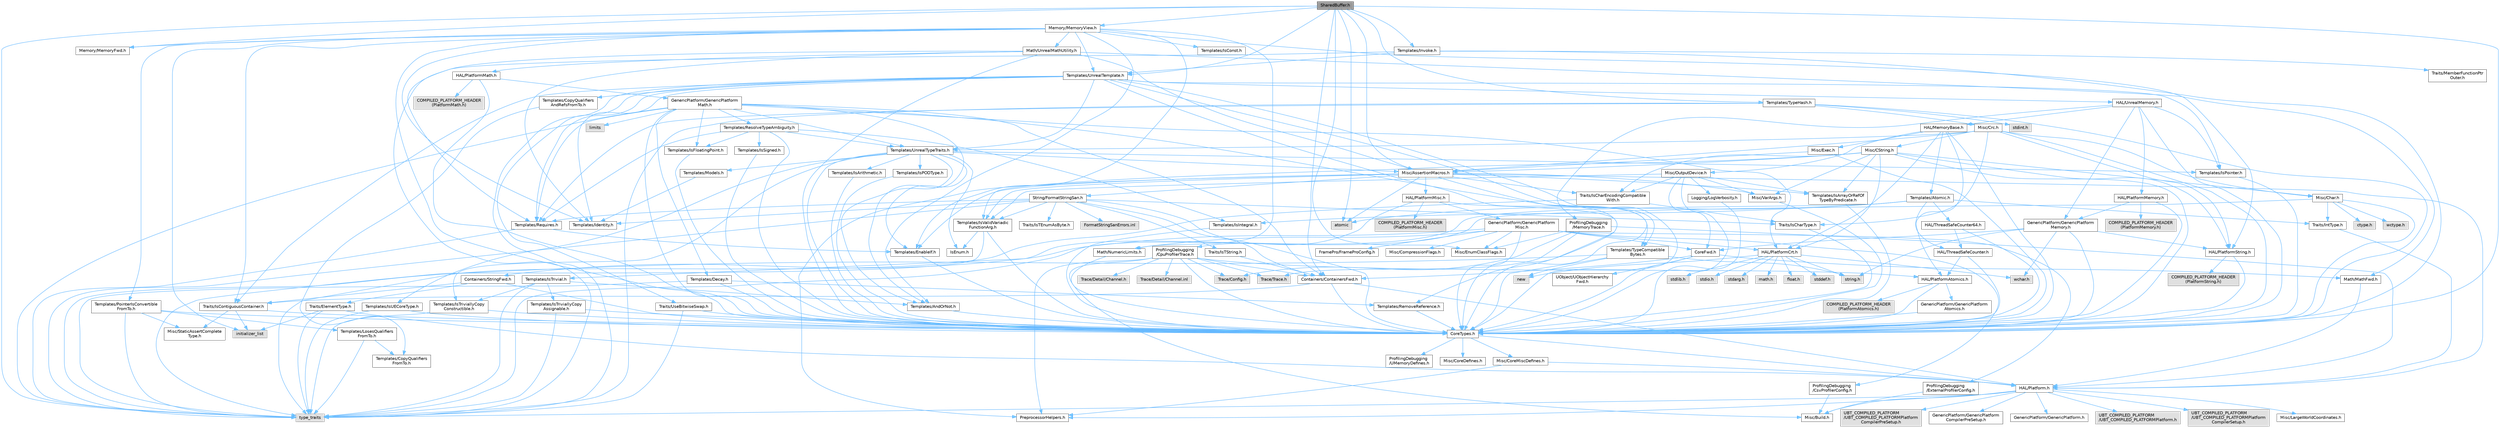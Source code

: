 digraph "SharedBuffer.h"
{
 // INTERACTIVE_SVG=YES
 // LATEX_PDF_SIZE
  bgcolor="transparent";
  edge [fontname=Helvetica,fontsize=10,labelfontname=Helvetica,labelfontsize=10];
  node [fontname=Helvetica,fontsize=10,shape=box,height=0.2,width=0.4];
  Node1 [id="Node000001",label="SharedBuffer.h",height=0.2,width=0.4,color="gray40", fillcolor="grey60", style="filled", fontcolor="black",tooltip=" "];
  Node1 -> Node2 [id="edge1_Node000001_Node000002",color="steelblue1",style="solid",tooltip=" "];
  Node2 [id="Node000002",label="Containers/ContainersFwd.h",height=0.2,width=0.4,color="grey40", fillcolor="white", style="filled",URL="$d4/d0a/ContainersFwd_8h.html",tooltip=" "];
  Node2 -> Node3 [id="edge2_Node000002_Node000003",color="steelblue1",style="solid",tooltip=" "];
  Node3 [id="Node000003",label="HAL/Platform.h",height=0.2,width=0.4,color="grey40", fillcolor="white", style="filled",URL="$d9/dd0/Platform_8h.html",tooltip=" "];
  Node3 -> Node4 [id="edge3_Node000003_Node000004",color="steelblue1",style="solid",tooltip=" "];
  Node4 [id="Node000004",label="Misc/Build.h",height=0.2,width=0.4,color="grey40", fillcolor="white", style="filled",URL="$d3/dbb/Build_8h.html",tooltip=" "];
  Node3 -> Node5 [id="edge4_Node000003_Node000005",color="steelblue1",style="solid",tooltip=" "];
  Node5 [id="Node000005",label="Misc/LargeWorldCoordinates.h",height=0.2,width=0.4,color="grey40", fillcolor="white", style="filled",URL="$d2/dcb/LargeWorldCoordinates_8h.html",tooltip=" "];
  Node3 -> Node6 [id="edge5_Node000003_Node000006",color="steelblue1",style="solid",tooltip=" "];
  Node6 [id="Node000006",label="type_traits",height=0.2,width=0.4,color="grey60", fillcolor="#E0E0E0", style="filled",tooltip=" "];
  Node3 -> Node7 [id="edge6_Node000003_Node000007",color="steelblue1",style="solid",tooltip=" "];
  Node7 [id="Node000007",label="PreprocessorHelpers.h",height=0.2,width=0.4,color="grey40", fillcolor="white", style="filled",URL="$db/ddb/PreprocessorHelpers_8h.html",tooltip=" "];
  Node3 -> Node8 [id="edge7_Node000003_Node000008",color="steelblue1",style="solid",tooltip=" "];
  Node8 [id="Node000008",label="UBT_COMPILED_PLATFORM\l/UBT_COMPILED_PLATFORMPlatform\lCompilerPreSetup.h",height=0.2,width=0.4,color="grey60", fillcolor="#E0E0E0", style="filled",tooltip=" "];
  Node3 -> Node9 [id="edge8_Node000003_Node000009",color="steelblue1",style="solid",tooltip=" "];
  Node9 [id="Node000009",label="GenericPlatform/GenericPlatform\lCompilerPreSetup.h",height=0.2,width=0.4,color="grey40", fillcolor="white", style="filled",URL="$d9/dc8/GenericPlatformCompilerPreSetup_8h.html",tooltip=" "];
  Node3 -> Node10 [id="edge9_Node000003_Node000010",color="steelblue1",style="solid",tooltip=" "];
  Node10 [id="Node000010",label="GenericPlatform/GenericPlatform.h",height=0.2,width=0.4,color="grey40", fillcolor="white", style="filled",URL="$d6/d84/GenericPlatform_8h.html",tooltip=" "];
  Node3 -> Node11 [id="edge10_Node000003_Node000011",color="steelblue1",style="solid",tooltip=" "];
  Node11 [id="Node000011",label="UBT_COMPILED_PLATFORM\l/UBT_COMPILED_PLATFORMPlatform.h",height=0.2,width=0.4,color="grey60", fillcolor="#E0E0E0", style="filled",tooltip=" "];
  Node3 -> Node12 [id="edge11_Node000003_Node000012",color="steelblue1",style="solid",tooltip=" "];
  Node12 [id="Node000012",label="UBT_COMPILED_PLATFORM\l/UBT_COMPILED_PLATFORMPlatform\lCompilerSetup.h",height=0.2,width=0.4,color="grey60", fillcolor="#E0E0E0", style="filled",tooltip=" "];
  Node2 -> Node13 [id="edge12_Node000002_Node000013",color="steelblue1",style="solid",tooltip=" "];
  Node13 [id="Node000013",label="CoreTypes.h",height=0.2,width=0.4,color="grey40", fillcolor="white", style="filled",URL="$dc/dec/CoreTypes_8h.html",tooltip=" "];
  Node13 -> Node3 [id="edge13_Node000013_Node000003",color="steelblue1",style="solid",tooltip=" "];
  Node13 -> Node14 [id="edge14_Node000013_Node000014",color="steelblue1",style="solid",tooltip=" "];
  Node14 [id="Node000014",label="ProfilingDebugging\l/UMemoryDefines.h",height=0.2,width=0.4,color="grey40", fillcolor="white", style="filled",URL="$d2/da2/UMemoryDefines_8h.html",tooltip=" "];
  Node13 -> Node15 [id="edge15_Node000013_Node000015",color="steelblue1",style="solid",tooltip=" "];
  Node15 [id="Node000015",label="Misc/CoreMiscDefines.h",height=0.2,width=0.4,color="grey40", fillcolor="white", style="filled",URL="$da/d38/CoreMiscDefines_8h.html",tooltip=" "];
  Node15 -> Node3 [id="edge16_Node000015_Node000003",color="steelblue1",style="solid",tooltip=" "];
  Node15 -> Node7 [id="edge17_Node000015_Node000007",color="steelblue1",style="solid",tooltip=" "];
  Node13 -> Node16 [id="edge18_Node000013_Node000016",color="steelblue1",style="solid",tooltip=" "];
  Node16 [id="Node000016",label="Misc/CoreDefines.h",height=0.2,width=0.4,color="grey40", fillcolor="white", style="filled",URL="$d3/dd2/CoreDefines_8h.html",tooltip=" "];
  Node2 -> Node17 [id="edge19_Node000002_Node000017",color="steelblue1",style="solid",tooltip=" "];
  Node17 [id="Node000017",label="Traits/IsContiguousContainer.h",height=0.2,width=0.4,color="grey40", fillcolor="white", style="filled",URL="$d5/d3c/IsContiguousContainer_8h.html",tooltip=" "];
  Node17 -> Node13 [id="edge20_Node000017_Node000013",color="steelblue1",style="solid",tooltip=" "];
  Node17 -> Node18 [id="edge21_Node000017_Node000018",color="steelblue1",style="solid",tooltip=" "];
  Node18 [id="Node000018",label="Misc/StaticAssertComplete\lType.h",height=0.2,width=0.4,color="grey40", fillcolor="white", style="filled",URL="$d5/d4e/StaticAssertCompleteType_8h.html",tooltip=" "];
  Node17 -> Node19 [id="edge22_Node000017_Node000019",color="steelblue1",style="solid",tooltip=" "];
  Node19 [id="Node000019",label="initializer_list",height=0.2,width=0.4,color="grey60", fillcolor="#E0E0E0", style="filled",tooltip=" "];
  Node1 -> Node13 [id="edge23_Node000001_Node000013",color="steelblue1",style="solid",tooltip=" "];
  Node1 -> Node20 [id="edge24_Node000001_Node000020",color="steelblue1",style="solid",tooltip=" "];
  Node20 [id="Node000020",label="Memory/MemoryFwd.h",height=0.2,width=0.4,color="grey40", fillcolor="white", style="filled",URL="$df/d72/MemoryFwd_8h.html",tooltip=" "];
  Node1 -> Node21 [id="edge25_Node000001_Node000021",color="steelblue1",style="solid",tooltip=" "];
  Node21 [id="Node000021",label="Memory/MemoryView.h",height=0.2,width=0.4,color="grey40", fillcolor="white", style="filled",URL="$db/d99/MemoryView_8h.html",tooltip=" "];
  Node21 -> Node13 [id="edge26_Node000021_Node000013",color="steelblue1",style="solid",tooltip=" "];
  Node21 -> Node22 [id="edge27_Node000021_Node000022",color="steelblue1",style="solid",tooltip=" "];
  Node22 [id="Node000022",label="HAL/PlatformString.h",height=0.2,width=0.4,color="grey40", fillcolor="white", style="filled",URL="$db/db5/PlatformString_8h.html",tooltip=" "];
  Node22 -> Node13 [id="edge28_Node000022_Node000013",color="steelblue1",style="solid",tooltip=" "];
  Node22 -> Node23 [id="edge29_Node000022_Node000023",color="steelblue1",style="solid",tooltip=" "];
  Node23 [id="Node000023",label="COMPILED_PLATFORM_HEADER\l(PlatformString.h)",height=0.2,width=0.4,color="grey60", fillcolor="#E0E0E0", style="filled",tooltip=" "];
  Node21 -> Node24 [id="edge30_Node000021_Node000024",color="steelblue1",style="solid",tooltip=" "];
  Node24 [id="Node000024",label="Math/NumericLimits.h",height=0.2,width=0.4,color="grey40", fillcolor="white", style="filled",URL="$df/d1b/NumericLimits_8h.html",tooltip=" "];
  Node24 -> Node13 [id="edge31_Node000024_Node000013",color="steelblue1",style="solid",tooltip=" "];
  Node21 -> Node25 [id="edge32_Node000021_Node000025",color="steelblue1",style="solid",tooltip=" "];
  Node25 [id="Node000025",label="Math/UnrealMathUtility.h",height=0.2,width=0.4,color="grey40", fillcolor="white", style="filled",URL="$db/db8/UnrealMathUtility_8h.html",tooltip=" "];
  Node25 -> Node13 [id="edge33_Node000025_Node000013",color="steelblue1",style="solid",tooltip=" "];
  Node25 -> Node26 [id="edge34_Node000025_Node000026",color="steelblue1",style="solid",tooltip=" "];
  Node26 [id="Node000026",label="Misc/AssertionMacros.h",height=0.2,width=0.4,color="grey40", fillcolor="white", style="filled",URL="$d0/dfa/AssertionMacros_8h.html",tooltip=" "];
  Node26 -> Node13 [id="edge35_Node000026_Node000013",color="steelblue1",style="solid",tooltip=" "];
  Node26 -> Node3 [id="edge36_Node000026_Node000003",color="steelblue1",style="solid",tooltip=" "];
  Node26 -> Node27 [id="edge37_Node000026_Node000027",color="steelblue1",style="solid",tooltip=" "];
  Node27 [id="Node000027",label="HAL/PlatformMisc.h",height=0.2,width=0.4,color="grey40", fillcolor="white", style="filled",URL="$d0/df5/PlatformMisc_8h.html",tooltip=" "];
  Node27 -> Node13 [id="edge38_Node000027_Node000013",color="steelblue1",style="solid",tooltip=" "];
  Node27 -> Node28 [id="edge39_Node000027_Node000028",color="steelblue1",style="solid",tooltip=" "];
  Node28 [id="Node000028",label="GenericPlatform/GenericPlatform\lMisc.h",height=0.2,width=0.4,color="grey40", fillcolor="white", style="filled",URL="$db/d9a/GenericPlatformMisc_8h.html",tooltip=" "];
  Node28 -> Node29 [id="edge40_Node000028_Node000029",color="steelblue1",style="solid",tooltip=" "];
  Node29 [id="Node000029",label="Containers/StringFwd.h",height=0.2,width=0.4,color="grey40", fillcolor="white", style="filled",URL="$df/d37/StringFwd_8h.html",tooltip=" "];
  Node29 -> Node13 [id="edge41_Node000029_Node000013",color="steelblue1",style="solid",tooltip=" "];
  Node29 -> Node30 [id="edge42_Node000029_Node000030",color="steelblue1",style="solid",tooltip=" "];
  Node30 [id="Node000030",label="Traits/ElementType.h",height=0.2,width=0.4,color="grey40", fillcolor="white", style="filled",URL="$d5/d4f/ElementType_8h.html",tooltip=" "];
  Node30 -> Node3 [id="edge43_Node000030_Node000003",color="steelblue1",style="solid",tooltip=" "];
  Node30 -> Node19 [id="edge44_Node000030_Node000019",color="steelblue1",style="solid",tooltip=" "];
  Node30 -> Node6 [id="edge45_Node000030_Node000006",color="steelblue1",style="solid",tooltip=" "];
  Node29 -> Node17 [id="edge46_Node000029_Node000017",color="steelblue1",style="solid",tooltip=" "];
  Node28 -> Node31 [id="edge47_Node000028_Node000031",color="steelblue1",style="solid",tooltip=" "];
  Node31 [id="Node000031",label="CoreFwd.h",height=0.2,width=0.4,color="grey40", fillcolor="white", style="filled",URL="$d1/d1e/CoreFwd_8h.html",tooltip=" "];
  Node31 -> Node13 [id="edge48_Node000031_Node000013",color="steelblue1",style="solid",tooltip=" "];
  Node31 -> Node2 [id="edge49_Node000031_Node000002",color="steelblue1",style="solid",tooltip=" "];
  Node31 -> Node32 [id="edge50_Node000031_Node000032",color="steelblue1",style="solid",tooltip=" "];
  Node32 [id="Node000032",label="Math/MathFwd.h",height=0.2,width=0.4,color="grey40", fillcolor="white", style="filled",URL="$d2/d10/MathFwd_8h.html",tooltip=" "];
  Node32 -> Node3 [id="edge51_Node000032_Node000003",color="steelblue1",style="solid",tooltip=" "];
  Node31 -> Node33 [id="edge52_Node000031_Node000033",color="steelblue1",style="solid",tooltip=" "];
  Node33 [id="Node000033",label="UObject/UObjectHierarchy\lFwd.h",height=0.2,width=0.4,color="grey40", fillcolor="white", style="filled",URL="$d3/d13/UObjectHierarchyFwd_8h.html",tooltip=" "];
  Node28 -> Node13 [id="edge53_Node000028_Node000013",color="steelblue1",style="solid",tooltip=" "];
  Node28 -> Node34 [id="edge54_Node000028_Node000034",color="steelblue1",style="solid",tooltip=" "];
  Node34 [id="Node000034",label="FramePro/FrameProConfig.h",height=0.2,width=0.4,color="grey40", fillcolor="white", style="filled",URL="$d7/d90/FrameProConfig_8h.html",tooltip=" "];
  Node28 -> Node35 [id="edge55_Node000028_Node000035",color="steelblue1",style="solid",tooltip=" "];
  Node35 [id="Node000035",label="HAL/PlatformCrt.h",height=0.2,width=0.4,color="grey40", fillcolor="white", style="filled",URL="$d8/d75/PlatformCrt_8h.html",tooltip=" "];
  Node35 -> Node36 [id="edge56_Node000035_Node000036",color="steelblue1",style="solid",tooltip=" "];
  Node36 [id="Node000036",label="new",height=0.2,width=0.4,color="grey60", fillcolor="#E0E0E0", style="filled",tooltip=" "];
  Node35 -> Node37 [id="edge57_Node000035_Node000037",color="steelblue1",style="solid",tooltip=" "];
  Node37 [id="Node000037",label="wchar.h",height=0.2,width=0.4,color="grey60", fillcolor="#E0E0E0", style="filled",tooltip=" "];
  Node35 -> Node38 [id="edge58_Node000035_Node000038",color="steelblue1",style="solid",tooltip=" "];
  Node38 [id="Node000038",label="stddef.h",height=0.2,width=0.4,color="grey60", fillcolor="#E0E0E0", style="filled",tooltip=" "];
  Node35 -> Node39 [id="edge59_Node000035_Node000039",color="steelblue1",style="solid",tooltip=" "];
  Node39 [id="Node000039",label="stdlib.h",height=0.2,width=0.4,color="grey60", fillcolor="#E0E0E0", style="filled",tooltip=" "];
  Node35 -> Node40 [id="edge60_Node000035_Node000040",color="steelblue1",style="solid",tooltip=" "];
  Node40 [id="Node000040",label="stdio.h",height=0.2,width=0.4,color="grey60", fillcolor="#E0E0E0", style="filled",tooltip=" "];
  Node35 -> Node41 [id="edge61_Node000035_Node000041",color="steelblue1",style="solid",tooltip=" "];
  Node41 [id="Node000041",label="stdarg.h",height=0.2,width=0.4,color="grey60", fillcolor="#E0E0E0", style="filled",tooltip=" "];
  Node35 -> Node42 [id="edge62_Node000035_Node000042",color="steelblue1",style="solid",tooltip=" "];
  Node42 [id="Node000042",label="math.h",height=0.2,width=0.4,color="grey60", fillcolor="#E0E0E0", style="filled",tooltip=" "];
  Node35 -> Node43 [id="edge63_Node000035_Node000043",color="steelblue1",style="solid",tooltip=" "];
  Node43 [id="Node000043",label="float.h",height=0.2,width=0.4,color="grey60", fillcolor="#E0E0E0", style="filled",tooltip=" "];
  Node35 -> Node44 [id="edge64_Node000035_Node000044",color="steelblue1",style="solid",tooltip=" "];
  Node44 [id="Node000044",label="string.h",height=0.2,width=0.4,color="grey60", fillcolor="#E0E0E0", style="filled",tooltip=" "];
  Node28 -> Node24 [id="edge65_Node000028_Node000024",color="steelblue1",style="solid",tooltip=" "];
  Node28 -> Node45 [id="edge66_Node000028_Node000045",color="steelblue1",style="solid",tooltip=" "];
  Node45 [id="Node000045",label="Misc/CompressionFlags.h",height=0.2,width=0.4,color="grey40", fillcolor="white", style="filled",URL="$d9/d76/CompressionFlags_8h.html",tooltip=" "];
  Node28 -> Node46 [id="edge67_Node000028_Node000046",color="steelblue1",style="solid",tooltip=" "];
  Node46 [id="Node000046",label="Misc/EnumClassFlags.h",height=0.2,width=0.4,color="grey40", fillcolor="white", style="filled",URL="$d8/de7/EnumClassFlags_8h.html",tooltip=" "];
  Node28 -> Node47 [id="edge68_Node000028_Node000047",color="steelblue1",style="solid",tooltip=" "];
  Node47 [id="Node000047",label="ProfilingDebugging\l/CsvProfilerConfig.h",height=0.2,width=0.4,color="grey40", fillcolor="white", style="filled",URL="$d3/d88/CsvProfilerConfig_8h.html",tooltip=" "];
  Node47 -> Node4 [id="edge69_Node000047_Node000004",color="steelblue1",style="solid",tooltip=" "];
  Node28 -> Node48 [id="edge70_Node000028_Node000048",color="steelblue1",style="solid",tooltip=" "];
  Node48 [id="Node000048",label="ProfilingDebugging\l/ExternalProfilerConfig.h",height=0.2,width=0.4,color="grey40", fillcolor="white", style="filled",URL="$d3/dbb/ExternalProfilerConfig_8h.html",tooltip=" "];
  Node48 -> Node4 [id="edge71_Node000048_Node000004",color="steelblue1",style="solid",tooltip=" "];
  Node27 -> Node49 [id="edge72_Node000027_Node000049",color="steelblue1",style="solid",tooltip=" "];
  Node49 [id="Node000049",label="COMPILED_PLATFORM_HEADER\l(PlatformMisc.h)",height=0.2,width=0.4,color="grey60", fillcolor="#E0E0E0", style="filled",tooltip=" "];
  Node27 -> Node50 [id="edge73_Node000027_Node000050",color="steelblue1",style="solid",tooltip=" "];
  Node50 [id="Node000050",label="ProfilingDebugging\l/CpuProfilerTrace.h",height=0.2,width=0.4,color="grey40", fillcolor="white", style="filled",URL="$da/dcb/CpuProfilerTrace_8h.html",tooltip=" "];
  Node50 -> Node13 [id="edge74_Node000050_Node000013",color="steelblue1",style="solid",tooltip=" "];
  Node50 -> Node2 [id="edge75_Node000050_Node000002",color="steelblue1",style="solid",tooltip=" "];
  Node50 -> Node51 [id="edge76_Node000050_Node000051",color="steelblue1",style="solid",tooltip=" "];
  Node51 [id="Node000051",label="HAL/PlatformAtomics.h",height=0.2,width=0.4,color="grey40", fillcolor="white", style="filled",URL="$d3/d36/PlatformAtomics_8h.html",tooltip=" "];
  Node51 -> Node13 [id="edge77_Node000051_Node000013",color="steelblue1",style="solid",tooltip=" "];
  Node51 -> Node52 [id="edge78_Node000051_Node000052",color="steelblue1",style="solid",tooltip=" "];
  Node52 [id="Node000052",label="GenericPlatform/GenericPlatform\lAtomics.h",height=0.2,width=0.4,color="grey40", fillcolor="white", style="filled",URL="$da/d72/GenericPlatformAtomics_8h.html",tooltip=" "];
  Node52 -> Node13 [id="edge79_Node000052_Node000013",color="steelblue1",style="solid",tooltip=" "];
  Node51 -> Node53 [id="edge80_Node000051_Node000053",color="steelblue1",style="solid",tooltip=" "];
  Node53 [id="Node000053",label="COMPILED_PLATFORM_HEADER\l(PlatformAtomics.h)",height=0.2,width=0.4,color="grey60", fillcolor="#E0E0E0", style="filled",tooltip=" "];
  Node50 -> Node7 [id="edge81_Node000050_Node000007",color="steelblue1",style="solid",tooltip=" "];
  Node50 -> Node4 [id="edge82_Node000050_Node000004",color="steelblue1",style="solid",tooltip=" "];
  Node50 -> Node54 [id="edge83_Node000050_Node000054",color="steelblue1",style="solid",tooltip=" "];
  Node54 [id="Node000054",label="Trace/Config.h",height=0.2,width=0.4,color="grey60", fillcolor="#E0E0E0", style="filled",tooltip=" "];
  Node50 -> Node55 [id="edge84_Node000050_Node000055",color="steelblue1",style="solid",tooltip=" "];
  Node55 [id="Node000055",label="Trace/Detail/Channel.h",height=0.2,width=0.4,color="grey60", fillcolor="#E0E0E0", style="filled",tooltip=" "];
  Node50 -> Node56 [id="edge85_Node000050_Node000056",color="steelblue1",style="solid",tooltip=" "];
  Node56 [id="Node000056",label="Trace/Detail/Channel.inl",height=0.2,width=0.4,color="grey60", fillcolor="#E0E0E0", style="filled",tooltip=" "];
  Node50 -> Node57 [id="edge86_Node000050_Node000057",color="steelblue1",style="solid",tooltip=" "];
  Node57 [id="Node000057",label="Trace/Trace.h",height=0.2,width=0.4,color="grey60", fillcolor="#E0E0E0", style="filled",tooltip=" "];
  Node26 -> Node7 [id="edge87_Node000026_Node000007",color="steelblue1",style="solid",tooltip=" "];
  Node26 -> Node58 [id="edge88_Node000026_Node000058",color="steelblue1",style="solid",tooltip=" "];
  Node58 [id="Node000058",label="Templates/EnableIf.h",height=0.2,width=0.4,color="grey40", fillcolor="white", style="filled",URL="$d7/d60/EnableIf_8h.html",tooltip=" "];
  Node58 -> Node13 [id="edge89_Node000058_Node000013",color="steelblue1",style="solid",tooltip=" "];
  Node26 -> Node59 [id="edge90_Node000026_Node000059",color="steelblue1",style="solid",tooltip=" "];
  Node59 [id="Node000059",label="Templates/IsArrayOrRefOf\lTypeByPredicate.h",height=0.2,width=0.4,color="grey40", fillcolor="white", style="filled",URL="$d6/da1/IsArrayOrRefOfTypeByPredicate_8h.html",tooltip=" "];
  Node59 -> Node13 [id="edge91_Node000059_Node000013",color="steelblue1",style="solid",tooltip=" "];
  Node26 -> Node60 [id="edge92_Node000026_Node000060",color="steelblue1",style="solid",tooltip=" "];
  Node60 [id="Node000060",label="Templates/IsValidVariadic\lFunctionArg.h",height=0.2,width=0.4,color="grey40", fillcolor="white", style="filled",URL="$d0/dc8/IsValidVariadicFunctionArg_8h.html",tooltip=" "];
  Node60 -> Node13 [id="edge93_Node000060_Node000013",color="steelblue1",style="solid",tooltip=" "];
  Node60 -> Node61 [id="edge94_Node000060_Node000061",color="steelblue1",style="solid",tooltip=" "];
  Node61 [id="Node000061",label="IsEnum.h",height=0.2,width=0.4,color="grey40", fillcolor="white", style="filled",URL="$d4/de5/IsEnum_8h.html",tooltip=" "];
  Node60 -> Node6 [id="edge95_Node000060_Node000006",color="steelblue1",style="solid",tooltip=" "];
  Node26 -> Node62 [id="edge96_Node000026_Node000062",color="steelblue1",style="solid",tooltip=" "];
  Node62 [id="Node000062",label="Traits/IsCharEncodingCompatible\lWith.h",height=0.2,width=0.4,color="grey40", fillcolor="white", style="filled",URL="$df/dd1/IsCharEncodingCompatibleWith_8h.html",tooltip=" "];
  Node62 -> Node6 [id="edge97_Node000062_Node000006",color="steelblue1",style="solid",tooltip=" "];
  Node62 -> Node63 [id="edge98_Node000062_Node000063",color="steelblue1",style="solid",tooltip=" "];
  Node63 [id="Node000063",label="Traits/IsCharType.h",height=0.2,width=0.4,color="grey40", fillcolor="white", style="filled",URL="$db/d51/IsCharType_8h.html",tooltip=" "];
  Node63 -> Node13 [id="edge99_Node000063_Node000013",color="steelblue1",style="solid",tooltip=" "];
  Node26 -> Node64 [id="edge100_Node000026_Node000064",color="steelblue1",style="solid",tooltip=" "];
  Node64 [id="Node000064",label="Misc/VarArgs.h",height=0.2,width=0.4,color="grey40", fillcolor="white", style="filled",URL="$d5/d6f/VarArgs_8h.html",tooltip=" "];
  Node64 -> Node13 [id="edge101_Node000064_Node000013",color="steelblue1",style="solid",tooltip=" "];
  Node26 -> Node65 [id="edge102_Node000026_Node000065",color="steelblue1",style="solid",tooltip=" "];
  Node65 [id="Node000065",label="String/FormatStringSan.h",height=0.2,width=0.4,color="grey40", fillcolor="white", style="filled",URL="$d3/d8b/FormatStringSan_8h.html",tooltip=" "];
  Node65 -> Node6 [id="edge103_Node000065_Node000006",color="steelblue1",style="solid",tooltip=" "];
  Node65 -> Node13 [id="edge104_Node000065_Node000013",color="steelblue1",style="solid",tooltip=" "];
  Node65 -> Node66 [id="edge105_Node000065_Node000066",color="steelblue1",style="solid",tooltip=" "];
  Node66 [id="Node000066",label="Templates/Requires.h",height=0.2,width=0.4,color="grey40", fillcolor="white", style="filled",URL="$dc/d96/Requires_8h.html",tooltip=" "];
  Node66 -> Node58 [id="edge106_Node000066_Node000058",color="steelblue1",style="solid",tooltip=" "];
  Node66 -> Node6 [id="edge107_Node000066_Node000006",color="steelblue1",style="solid",tooltip=" "];
  Node65 -> Node67 [id="edge108_Node000065_Node000067",color="steelblue1",style="solid",tooltip=" "];
  Node67 [id="Node000067",label="Templates/Identity.h",height=0.2,width=0.4,color="grey40", fillcolor="white", style="filled",URL="$d0/dd5/Identity_8h.html",tooltip=" "];
  Node65 -> Node60 [id="edge109_Node000065_Node000060",color="steelblue1",style="solid",tooltip=" "];
  Node65 -> Node63 [id="edge110_Node000065_Node000063",color="steelblue1",style="solid",tooltip=" "];
  Node65 -> Node68 [id="edge111_Node000065_Node000068",color="steelblue1",style="solid",tooltip=" "];
  Node68 [id="Node000068",label="Traits/IsTEnumAsByte.h",height=0.2,width=0.4,color="grey40", fillcolor="white", style="filled",URL="$d1/de6/IsTEnumAsByte_8h.html",tooltip=" "];
  Node65 -> Node69 [id="edge112_Node000065_Node000069",color="steelblue1",style="solid",tooltip=" "];
  Node69 [id="Node000069",label="Traits/IsTString.h",height=0.2,width=0.4,color="grey40", fillcolor="white", style="filled",URL="$d0/df8/IsTString_8h.html",tooltip=" "];
  Node69 -> Node2 [id="edge113_Node000069_Node000002",color="steelblue1",style="solid",tooltip=" "];
  Node65 -> Node2 [id="edge114_Node000065_Node000002",color="steelblue1",style="solid",tooltip=" "];
  Node65 -> Node70 [id="edge115_Node000065_Node000070",color="steelblue1",style="solid",tooltip=" "];
  Node70 [id="Node000070",label="FormatStringSanErrors.inl",height=0.2,width=0.4,color="grey60", fillcolor="#E0E0E0", style="filled",tooltip=" "];
  Node26 -> Node71 [id="edge116_Node000026_Node000071",color="steelblue1",style="solid",tooltip=" "];
  Node71 [id="Node000071",label="atomic",height=0.2,width=0.4,color="grey60", fillcolor="#E0E0E0", style="filled",tooltip=" "];
  Node25 -> Node72 [id="edge117_Node000025_Node000072",color="steelblue1",style="solid",tooltip=" "];
  Node72 [id="Node000072",label="HAL/PlatformMath.h",height=0.2,width=0.4,color="grey40", fillcolor="white", style="filled",URL="$dc/d53/PlatformMath_8h.html",tooltip=" "];
  Node72 -> Node13 [id="edge118_Node000072_Node000013",color="steelblue1",style="solid",tooltip=" "];
  Node72 -> Node73 [id="edge119_Node000072_Node000073",color="steelblue1",style="solid",tooltip=" "];
  Node73 [id="Node000073",label="GenericPlatform/GenericPlatform\lMath.h",height=0.2,width=0.4,color="grey40", fillcolor="white", style="filled",URL="$d5/d79/GenericPlatformMath_8h.html",tooltip=" "];
  Node73 -> Node13 [id="edge120_Node000073_Node000013",color="steelblue1",style="solid",tooltip=" "];
  Node73 -> Node2 [id="edge121_Node000073_Node000002",color="steelblue1",style="solid",tooltip=" "];
  Node73 -> Node35 [id="edge122_Node000073_Node000035",color="steelblue1",style="solid",tooltip=" "];
  Node73 -> Node74 [id="edge123_Node000073_Node000074",color="steelblue1",style="solid",tooltip=" "];
  Node74 [id="Node000074",label="Templates/AndOrNot.h",height=0.2,width=0.4,color="grey40", fillcolor="white", style="filled",URL="$db/d0a/AndOrNot_8h.html",tooltip=" "];
  Node74 -> Node13 [id="edge124_Node000074_Node000013",color="steelblue1",style="solid",tooltip=" "];
  Node73 -> Node75 [id="edge125_Node000073_Node000075",color="steelblue1",style="solid",tooltip=" "];
  Node75 [id="Node000075",label="Templates/Decay.h",height=0.2,width=0.4,color="grey40", fillcolor="white", style="filled",URL="$dd/d0f/Decay_8h.html",tooltip=" "];
  Node75 -> Node13 [id="edge126_Node000075_Node000013",color="steelblue1",style="solid",tooltip=" "];
  Node75 -> Node76 [id="edge127_Node000075_Node000076",color="steelblue1",style="solid",tooltip=" "];
  Node76 [id="Node000076",label="Templates/RemoveReference.h",height=0.2,width=0.4,color="grey40", fillcolor="white", style="filled",URL="$da/dbe/RemoveReference_8h.html",tooltip=" "];
  Node76 -> Node13 [id="edge128_Node000076_Node000013",color="steelblue1",style="solid",tooltip=" "];
  Node75 -> Node6 [id="edge129_Node000075_Node000006",color="steelblue1",style="solid",tooltip=" "];
  Node73 -> Node77 [id="edge130_Node000073_Node000077",color="steelblue1",style="solid",tooltip=" "];
  Node77 [id="Node000077",label="Templates/IsFloatingPoint.h",height=0.2,width=0.4,color="grey40", fillcolor="white", style="filled",URL="$d3/d11/IsFloatingPoint_8h.html",tooltip=" "];
  Node77 -> Node13 [id="edge131_Node000077_Node000013",color="steelblue1",style="solid",tooltip=" "];
  Node73 -> Node78 [id="edge132_Node000073_Node000078",color="steelblue1",style="solid",tooltip=" "];
  Node78 [id="Node000078",label="Templates/UnrealTypeTraits.h",height=0.2,width=0.4,color="grey40", fillcolor="white", style="filled",URL="$d2/d2d/UnrealTypeTraits_8h.html",tooltip=" "];
  Node78 -> Node13 [id="edge133_Node000078_Node000013",color="steelblue1",style="solid",tooltip=" "];
  Node78 -> Node79 [id="edge134_Node000078_Node000079",color="steelblue1",style="solid",tooltip=" "];
  Node79 [id="Node000079",label="Templates/IsPointer.h",height=0.2,width=0.4,color="grey40", fillcolor="white", style="filled",URL="$d7/d05/IsPointer_8h.html",tooltip=" "];
  Node79 -> Node13 [id="edge135_Node000079_Node000013",color="steelblue1",style="solid",tooltip=" "];
  Node78 -> Node26 [id="edge136_Node000078_Node000026",color="steelblue1",style="solid",tooltip=" "];
  Node78 -> Node74 [id="edge137_Node000078_Node000074",color="steelblue1",style="solid",tooltip=" "];
  Node78 -> Node58 [id="edge138_Node000078_Node000058",color="steelblue1",style="solid",tooltip=" "];
  Node78 -> Node80 [id="edge139_Node000078_Node000080",color="steelblue1",style="solid",tooltip=" "];
  Node80 [id="Node000080",label="Templates/IsArithmetic.h",height=0.2,width=0.4,color="grey40", fillcolor="white", style="filled",URL="$d2/d5d/IsArithmetic_8h.html",tooltip=" "];
  Node80 -> Node13 [id="edge140_Node000080_Node000013",color="steelblue1",style="solid",tooltip=" "];
  Node78 -> Node61 [id="edge141_Node000078_Node000061",color="steelblue1",style="solid",tooltip=" "];
  Node78 -> Node81 [id="edge142_Node000078_Node000081",color="steelblue1",style="solid",tooltip=" "];
  Node81 [id="Node000081",label="Templates/Models.h",height=0.2,width=0.4,color="grey40", fillcolor="white", style="filled",URL="$d3/d0c/Models_8h.html",tooltip=" "];
  Node81 -> Node67 [id="edge143_Node000081_Node000067",color="steelblue1",style="solid",tooltip=" "];
  Node78 -> Node82 [id="edge144_Node000078_Node000082",color="steelblue1",style="solid",tooltip=" "];
  Node82 [id="Node000082",label="Templates/IsPODType.h",height=0.2,width=0.4,color="grey40", fillcolor="white", style="filled",URL="$d7/db1/IsPODType_8h.html",tooltip=" "];
  Node82 -> Node13 [id="edge145_Node000082_Node000013",color="steelblue1",style="solid",tooltip=" "];
  Node78 -> Node83 [id="edge146_Node000078_Node000083",color="steelblue1",style="solid",tooltip=" "];
  Node83 [id="Node000083",label="Templates/IsUECoreType.h",height=0.2,width=0.4,color="grey40", fillcolor="white", style="filled",URL="$d1/db8/IsUECoreType_8h.html",tooltip=" "];
  Node83 -> Node13 [id="edge147_Node000083_Node000013",color="steelblue1",style="solid",tooltip=" "];
  Node83 -> Node6 [id="edge148_Node000083_Node000006",color="steelblue1",style="solid",tooltip=" "];
  Node78 -> Node84 [id="edge149_Node000078_Node000084",color="steelblue1",style="solid",tooltip=" "];
  Node84 [id="Node000084",label="Templates/IsTriviallyCopy\lConstructible.h",height=0.2,width=0.4,color="grey40", fillcolor="white", style="filled",URL="$d3/d78/IsTriviallyCopyConstructible_8h.html",tooltip=" "];
  Node84 -> Node13 [id="edge150_Node000084_Node000013",color="steelblue1",style="solid",tooltip=" "];
  Node84 -> Node6 [id="edge151_Node000084_Node000006",color="steelblue1",style="solid",tooltip=" "];
  Node73 -> Node66 [id="edge152_Node000073_Node000066",color="steelblue1",style="solid",tooltip=" "];
  Node73 -> Node85 [id="edge153_Node000073_Node000085",color="steelblue1",style="solid",tooltip=" "];
  Node85 [id="Node000085",label="Templates/ResolveTypeAmbiguity.h",height=0.2,width=0.4,color="grey40", fillcolor="white", style="filled",URL="$df/d1f/ResolveTypeAmbiguity_8h.html",tooltip=" "];
  Node85 -> Node13 [id="edge154_Node000085_Node000013",color="steelblue1",style="solid",tooltip=" "];
  Node85 -> Node77 [id="edge155_Node000085_Node000077",color="steelblue1",style="solid",tooltip=" "];
  Node85 -> Node78 [id="edge156_Node000085_Node000078",color="steelblue1",style="solid",tooltip=" "];
  Node85 -> Node86 [id="edge157_Node000085_Node000086",color="steelblue1",style="solid",tooltip=" "];
  Node86 [id="Node000086",label="Templates/IsSigned.h",height=0.2,width=0.4,color="grey40", fillcolor="white", style="filled",URL="$d8/dd8/IsSigned_8h.html",tooltip=" "];
  Node86 -> Node13 [id="edge158_Node000086_Node000013",color="steelblue1",style="solid",tooltip=" "];
  Node85 -> Node87 [id="edge159_Node000085_Node000087",color="steelblue1",style="solid",tooltip=" "];
  Node87 [id="Node000087",label="Templates/IsIntegral.h",height=0.2,width=0.4,color="grey40", fillcolor="white", style="filled",URL="$da/d64/IsIntegral_8h.html",tooltip=" "];
  Node87 -> Node13 [id="edge160_Node000087_Node000013",color="steelblue1",style="solid",tooltip=" "];
  Node85 -> Node66 [id="edge161_Node000085_Node000066",color="steelblue1",style="solid",tooltip=" "];
  Node73 -> Node88 [id="edge162_Node000073_Node000088",color="steelblue1",style="solid",tooltip=" "];
  Node88 [id="Node000088",label="Templates/TypeCompatible\lBytes.h",height=0.2,width=0.4,color="grey40", fillcolor="white", style="filled",URL="$df/d0a/TypeCompatibleBytes_8h.html",tooltip=" "];
  Node88 -> Node13 [id="edge163_Node000088_Node000013",color="steelblue1",style="solid",tooltip=" "];
  Node88 -> Node44 [id="edge164_Node000088_Node000044",color="steelblue1",style="solid",tooltip=" "];
  Node88 -> Node36 [id="edge165_Node000088_Node000036",color="steelblue1",style="solid",tooltip=" "];
  Node88 -> Node6 [id="edge166_Node000088_Node000006",color="steelblue1",style="solid",tooltip=" "];
  Node73 -> Node89 [id="edge167_Node000073_Node000089",color="steelblue1",style="solid",tooltip=" "];
  Node89 [id="Node000089",label="limits",height=0.2,width=0.4,color="grey60", fillcolor="#E0E0E0", style="filled",tooltip=" "];
  Node73 -> Node6 [id="edge168_Node000073_Node000006",color="steelblue1",style="solid",tooltip=" "];
  Node72 -> Node90 [id="edge169_Node000072_Node000090",color="steelblue1",style="solid",tooltip=" "];
  Node90 [id="Node000090",label="COMPILED_PLATFORM_HEADER\l(PlatformMath.h)",height=0.2,width=0.4,color="grey60", fillcolor="#E0E0E0", style="filled",tooltip=" "];
  Node25 -> Node32 [id="edge170_Node000025_Node000032",color="steelblue1",style="solid",tooltip=" "];
  Node25 -> Node67 [id="edge171_Node000025_Node000067",color="steelblue1",style="solid",tooltip=" "];
  Node25 -> Node66 [id="edge172_Node000025_Node000066",color="steelblue1",style="solid",tooltip=" "];
  Node21 -> Node20 [id="edge173_Node000021_Node000020",color="steelblue1",style="solid",tooltip=" "];
  Node21 -> Node74 [id="edge174_Node000021_Node000074",color="steelblue1",style="solid",tooltip=" "];
  Node21 -> Node58 [id="edge175_Node000021_Node000058",color="steelblue1",style="solid",tooltip=" "];
  Node21 -> Node67 [id="edge176_Node000021_Node000067",color="steelblue1",style="solid",tooltip=" "];
  Node21 -> Node91 [id="edge177_Node000021_Node000091",color="steelblue1",style="solid",tooltip=" "];
  Node91 [id="Node000091",label="Templates/IsConst.h",height=0.2,width=0.4,color="grey40", fillcolor="white", style="filled",URL="$dc/dde/IsConst_8h.html",tooltip=" "];
  Node21 -> Node92 [id="edge178_Node000021_Node000092",color="steelblue1",style="solid",tooltip=" "];
  Node92 [id="Node000092",label="Templates/PointerIsConvertible\lFromTo.h",height=0.2,width=0.4,color="grey40", fillcolor="white", style="filled",URL="$d6/d65/PointerIsConvertibleFromTo_8h.html",tooltip=" "];
  Node92 -> Node13 [id="edge179_Node000092_Node000013",color="steelblue1",style="solid",tooltip=" "];
  Node92 -> Node18 [id="edge180_Node000092_Node000018",color="steelblue1",style="solid",tooltip=" "];
  Node92 -> Node93 [id="edge181_Node000092_Node000093",color="steelblue1",style="solid",tooltip=" "];
  Node93 [id="Node000093",label="Templates/LosesQualifiers\lFromTo.h",height=0.2,width=0.4,color="grey40", fillcolor="white", style="filled",URL="$d2/db3/LosesQualifiersFromTo_8h.html",tooltip=" "];
  Node93 -> Node94 [id="edge182_Node000093_Node000094",color="steelblue1",style="solid",tooltip=" "];
  Node94 [id="Node000094",label="Templates/CopyQualifiers\lFromTo.h",height=0.2,width=0.4,color="grey40", fillcolor="white", style="filled",URL="$d5/db4/CopyQualifiersFromTo_8h.html",tooltip=" "];
  Node93 -> Node6 [id="edge183_Node000093_Node000006",color="steelblue1",style="solid",tooltip=" "];
  Node92 -> Node6 [id="edge184_Node000092_Node000006",color="steelblue1",style="solid",tooltip=" "];
  Node21 -> Node95 [id="edge185_Node000021_Node000095",color="steelblue1",style="solid",tooltip=" "];
  Node95 [id="Node000095",label="Templates/UnrealTemplate.h",height=0.2,width=0.4,color="grey40", fillcolor="white", style="filled",URL="$d4/d24/UnrealTemplate_8h.html",tooltip=" "];
  Node95 -> Node13 [id="edge186_Node000095_Node000013",color="steelblue1",style="solid",tooltip=" "];
  Node95 -> Node79 [id="edge187_Node000095_Node000079",color="steelblue1",style="solid",tooltip=" "];
  Node95 -> Node96 [id="edge188_Node000095_Node000096",color="steelblue1",style="solid",tooltip=" "];
  Node96 [id="Node000096",label="HAL/UnrealMemory.h",height=0.2,width=0.4,color="grey40", fillcolor="white", style="filled",URL="$d9/d96/UnrealMemory_8h.html",tooltip=" "];
  Node96 -> Node13 [id="edge189_Node000096_Node000013",color="steelblue1",style="solid",tooltip=" "];
  Node96 -> Node97 [id="edge190_Node000096_Node000097",color="steelblue1",style="solid",tooltip=" "];
  Node97 [id="Node000097",label="GenericPlatform/GenericPlatform\lMemory.h",height=0.2,width=0.4,color="grey40", fillcolor="white", style="filled",URL="$dd/d22/GenericPlatformMemory_8h.html",tooltip=" "];
  Node97 -> Node31 [id="edge191_Node000097_Node000031",color="steelblue1",style="solid",tooltip=" "];
  Node97 -> Node13 [id="edge192_Node000097_Node000013",color="steelblue1",style="solid",tooltip=" "];
  Node97 -> Node22 [id="edge193_Node000097_Node000022",color="steelblue1",style="solid",tooltip=" "];
  Node97 -> Node44 [id="edge194_Node000097_Node000044",color="steelblue1",style="solid",tooltip=" "];
  Node97 -> Node37 [id="edge195_Node000097_Node000037",color="steelblue1",style="solid",tooltip=" "];
  Node96 -> Node98 [id="edge196_Node000096_Node000098",color="steelblue1",style="solid",tooltip=" "];
  Node98 [id="Node000098",label="HAL/MemoryBase.h",height=0.2,width=0.4,color="grey40", fillcolor="white", style="filled",URL="$d6/d9f/MemoryBase_8h.html",tooltip=" "];
  Node98 -> Node13 [id="edge197_Node000098_Node000013",color="steelblue1",style="solid",tooltip=" "];
  Node98 -> Node51 [id="edge198_Node000098_Node000051",color="steelblue1",style="solid",tooltip=" "];
  Node98 -> Node35 [id="edge199_Node000098_Node000035",color="steelblue1",style="solid",tooltip=" "];
  Node98 -> Node99 [id="edge200_Node000098_Node000099",color="steelblue1",style="solid",tooltip=" "];
  Node99 [id="Node000099",label="Misc/Exec.h",height=0.2,width=0.4,color="grey40", fillcolor="white", style="filled",URL="$de/ddb/Exec_8h.html",tooltip=" "];
  Node99 -> Node13 [id="edge201_Node000099_Node000013",color="steelblue1",style="solid",tooltip=" "];
  Node99 -> Node26 [id="edge202_Node000099_Node000026",color="steelblue1",style="solid",tooltip=" "];
  Node98 -> Node100 [id="edge203_Node000098_Node000100",color="steelblue1",style="solid",tooltip=" "];
  Node100 [id="Node000100",label="Misc/OutputDevice.h",height=0.2,width=0.4,color="grey40", fillcolor="white", style="filled",URL="$d7/d32/OutputDevice_8h.html",tooltip=" "];
  Node100 -> Node31 [id="edge204_Node000100_Node000031",color="steelblue1",style="solid",tooltip=" "];
  Node100 -> Node13 [id="edge205_Node000100_Node000013",color="steelblue1",style="solid",tooltip=" "];
  Node100 -> Node101 [id="edge206_Node000100_Node000101",color="steelblue1",style="solid",tooltip=" "];
  Node101 [id="Node000101",label="Logging/LogVerbosity.h",height=0.2,width=0.4,color="grey40", fillcolor="white", style="filled",URL="$d2/d8f/LogVerbosity_8h.html",tooltip=" "];
  Node101 -> Node13 [id="edge207_Node000101_Node000013",color="steelblue1",style="solid",tooltip=" "];
  Node100 -> Node64 [id="edge208_Node000100_Node000064",color="steelblue1",style="solid",tooltip=" "];
  Node100 -> Node59 [id="edge209_Node000100_Node000059",color="steelblue1",style="solid",tooltip=" "];
  Node100 -> Node60 [id="edge210_Node000100_Node000060",color="steelblue1",style="solid",tooltip=" "];
  Node100 -> Node62 [id="edge211_Node000100_Node000062",color="steelblue1",style="solid",tooltip=" "];
  Node98 -> Node102 [id="edge212_Node000098_Node000102",color="steelblue1",style="solid",tooltip=" "];
  Node102 [id="Node000102",label="Templates/Atomic.h",height=0.2,width=0.4,color="grey40", fillcolor="white", style="filled",URL="$d3/d91/Atomic_8h.html",tooltip=" "];
  Node102 -> Node103 [id="edge213_Node000102_Node000103",color="steelblue1",style="solid",tooltip=" "];
  Node103 [id="Node000103",label="HAL/ThreadSafeCounter.h",height=0.2,width=0.4,color="grey40", fillcolor="white", style="filled",URL="$dc/dc9/ThreadSafeCounter_8h.html",tooltip=" "];
  Node103 -> Node13 [id="edge214_Node000103_Node000013",color="steelblue1",style="solid",tooltip=" "];
  Node103 -> Node51 [id="edge215_Node000103_Node000051",color="steelblue1",style="solid",tooltip=" "];
  Node102 -> Node104 [id="edge216_Node000102_Node000104",color="steelblue1",style="solid",tooltip=" "];
  Node104 [id="Node000104",label="HAL/ThreadSafeCounter64.h",height=0.2,width=0.4,color="grey40", fillcolor="white", style="filled",URL="$d0/d12/ThreadSafeCounter64_8h.html",tooltip=" "];
  Node104 -> Node13 [id="edge217_Node000104_Node000013",color="steelblue1",style="solid",tooltip=" "];
  Node104 -> Node103 [id="edge218_Node000104_Node000103",color="steelblue1",style="solid",tooltip=" "];
  Node102 -> Node87 [id="edge219_Node000102_Node000087",color="steelblue1",style="solid",tooltip=" "];
  Node102 -> Node105 [id="edge220_Node000102_Node000105",color="steelblue1",style="solid",tooltip=" "];
  Node105 [id="Node000105",label="Templates/IsTrivial.h",height=0.2,width=0.4,color="grey40", fillcolor="white", style="filled",URL="$da/d4c/IsTrivial_8h.html",tooltip=" "];
  Node105 -> Node74 [id="edge221_Node000105_Node000074",color="steelblue1",style="solid",tooltip=" "];
  Node105 -> Node84 [id="edge222_Node000105_Node000084",color="steelblue1",style="solid",tooltip=" "];
  Node105 -> Node106 [id="edge223_Node000105_Node000106",color="steelblue1",style="solid",tooltip=" "];
  Node106 [id="Node000106",label="Templates/IsTriviallyCopy\lAssignable.h",height=0.2,width=0.4,color="grey40", fillcolor="white", style="filled",URL="$d2/df2/IsTriviallyCopyAssignable_8h.html",tooltip=" "];
  Node106 -> Node13 [id="edge224_Node000106_Node000013",color="steelblue1",style="solid",tooltip=" "];
  Node106 -> Node6 [id="edge225_Node000106_Node000006",color="steelblue1",style="solid",tooltip=" "];
  Node105 -> Node6 [id="edge226_Node000105_Node000006",color="steelblue1",style="solid",tooltip=" "];
  Node102 -> Node107 [id="edge227_Node000102_Node000107",color="steelblue1",style="solid",tooltip=" "];
  Node107 [id="Node000107",label="Traits/IntType.h",height=0.2,width=0.4,color="grey40", fillcolor="white", style="filled",URL="$d7/deb/IntType_8h.html",tooltip=" "];
  Node107 -> Node3 [id="edge228_Node000107_Node000003",color="steelblue1",style="solid",tooltip=" "];
  Node102 -> Node71 [id="edge229_Node000102_Node000071",color="steelblue1",style="solid",tooltip=" "];
  Node96 -> Node108 [id="edge230_Node000096_Node000108",color="steelblue1",style="solid",tooltip=" "];
  Node108 [id="Node000108",label="HAL/PlatformMemory.h",height=0.2,width=0.4,color="grey40", fillcolor="white", style="filled",URL="$de/d68/PlatformMemory_8h.html",tooltip=" "];
  Node108 -> Node13 [id="edge231_Node000108_Node000013",color="steelblue1",style="solid",tooltip=" "];
  Node108 -> Node97 [id="edge232_Node000108_Node000097",color="steelblue1",style="solid",tooltip=" "];
  Node108 -> Node109 [id="edge233_Node000108_Node000109",color="steelblue1",style="solid",tooltip=" "];
  Node109 [id="Node000109",label="COMPILED_PLATFORM_HEADER\l(PlatformMemory.h)",height=0.2,width=0.4,color="grey60", fillcolor="#E0E0E0", style="filled",tooltip=" "];
  Node96 -> Node110 [id="edge234_Node000096_Node000110",color="steelblue1",style="solid",tooltip=" "];
  Node110 [id="Node000110",label="ProfilingDebugging\l/MemoryTrace.h",height=0.2,width=0.4,color="grey40", fillcolor="white", style="filled",URL="$da/dd7/MemoryTrace_8h.html",tooltip=" "];
  Node110 -> Node3 [id="edge235_Node000110_Node000003",color="steelblue1",style="solid",tooltip=" "];
  Node110 -> Node46 [id="edge236_Node000110_Node000046",color="steelblue1",style="solid",tooltip=" "];
  Node110 -> Node54 [id="edge237_Node000110_Node000054",color="steelblue1",style="solid",tooltip=" "];
  Node110 -> Node57 [id="edge238_Node000110_Node000057",color="steelblue1",style="solid",tooltip=" "];
  Node96 -> Node79 [id="edge239_Node000096_Node000079",color="steelblue1",style="solid",tooltip=" "];
  Node95 -> Node111 [id="edge240_Node000095_Node000111",color="steelblue1",style="solid",tooltip=" "];
  Node111 [id="Node000111",label="Templates/CopyQualifiers\lAndRefsFromTo.h",height=0.2,width=0.4,color="grey40", fillcolor="white", style="filled",URL="$d3/db3/CopyQualifiersAndRefsFromTo_8h.html",tooltip=" "];
  Node111 -> Node94 [id="edge241_Node000111_Node000094",color="steelblue1",style="solid",tooltip=" "];
  Node95 -> Node78 [id="edge242_Node000095_Node000078",color="steelblue1",style="solid",tooltip=" "];
  Node95 -> Node76 [id="edge243_Node000095_Node000076",color="steelblue1",style="solid",tooltip=" "];
  Node95 -> Node66 [id="edge244_Node000095_Node000066",color="steelblue1",style="solid",tooltip=" "];
  Node95 -> Node88 [id="edge245_Node000095_Node000088",color="steelblue1",style="solid",tooltip=" "];
  Node95 -> Node67 [id="edge246_Node000095_Node000067",color="steelblue1",style="solid",tooltip=" "];
  Node95 -> Node17 [id="edge247_Node000095_Node000017",color="steelblue1",style="solid",tooltip=" "];
  Node95 -> Node112 [id="edge248_Node000095_Node000112",color="steelblue1",style="solid",tooltip=" "];
  Node112 [id="Node000112",label="Traits/UseBitwiseSwap.h",height=0.2,width=0.4,color="grey40", fillcolor="white", style="filled",URL="$db/df3/UseBitwiseSwap_8h.html",tooltip=" "];
  Node112 -> Node13 [id="edge249_Node000112_Node000013",color="steelblue1",style="solid",tooltip=" "];
  Node112 -> Node6 [id="edge250_Node000112_Node000006",color="steelblue1",style="solid",tooltip=" "];
  Node95 -> Node6 [id="edge251_Node000095_Node000006",color="steelblue1",style="solid",tooltip=" "];
  Node21 -> Node17 [id="edge252_Node000021_Node000017",color="steelblue1",style="solid",tooltip=" "];
  Node21 -> Node19 [id="edge253_Node000021_Node000019",color="steelblue1",style="solid",tooltip=" "];
  Node1 -> Node26 [id="edge254_Node000001_Node000026",color="steelblue1",style="solid",tooltip=" "];
  Node1 -> Node46 [id="edge255_Node000001_Node000046",color="steelblue1",style="solid",tooltip=" "];
  Node1 -> Node113 [id="edge256_Node000001_Node000113",color="steelblue1",style="solid",tooltip=" "];
  Node113 [id="Node000113",label="Templates/Invoke.h",height=0.2,width=0.4,color="grey40", fillcolor="white", style="filled",URL="$d7/deb/Invoke_8h.html",tooltip=" "];
  Node113 -> Node13 [id="edge257_Node000113_Node000013",color="steelblue1",style="solid",tooltip=" "];
  Node113 -> Node114 [id="edge258_Node000113_Node000114",color="steelblue1",style="solid",tooltip=" "];
  Node114 [id="Node000114",label="Traits/MemberFunctionPtr\lOuter.h",height=0.2,width=0.4,color="grey40", fillcolor="white", style="filled",URL="$db/da7/MemberFunctionPtrOuter_8h.html",tooltip=" "];
  Node113 -> Node95 [id="edge259_Node000113_Node000095",color="steelblue1",style="solid",tooltip=" "];
  Node113 -> Node6 [id="edge260_Node000113_Node000006",color="steelblue1",style="solid",tooltip=" "];
  Node1 -> Node115 [id="edge261_Node000001_Node000115",color="steelblue1",style="solid",tooltip=" "];
  Node115 [id="Node000115",label="Templates/TypeHash.h",height=0.2,width=0.4,color="grey40", fillcolor="white", style="filled",URL="$d1/d62/TypeHash_8h.html",tooltip=" "];
  Node115 -> Node13 [id="edge262_Node000115_Node000013",color="steelblue1",style="solid",tooltip=" "];
  Node115 -> Node66 [id="edge263_Node000115_Node000066",color="steelblue1",style="solid",tooltip=" "];
  Node115 -> Node116 [id="edge264_Node000115_Node000116",color="steelblue1",style="solid",tooltip=" "];
  Node116 [id="Node000116",label="Misc/Crc.h",height=0.2,width=0.4,color="grey40", fillcolor="white", style="filled",URL="$d4/dd2/Crc_8h.html",tooltip=" "];
  Node116 -> Node13 [id="edge265_Node000116_Node000013",color="steelblue1",style="solid",tooltip=" "];
  Node116 -> Node22 [id="edge266_Node000116_Node000022",color="steelblue1",style="solid",tooltip=" "];
  Node116 -> Node26 [id="edge267_Node000116_Node000026",color="steelblue1",style="solid",tooltip=" "];
  Node116 -> Node117 [id="edge268_Node000116_Node000117",color="steelblue1",style="solid",tooltip=" "];
  Node117 [id="Node000117",label="Misc/CString.h",height=0.2,width=0.4,color="grey40", fillcolor="white", style="filled",URL="$d2/d49/CString_8h.html",tooltip=" "];
  Node117 -> Node13 [id="edge269_Node000117_Node000013",color="steelblue1",style="solid",tooltip=" "];
  Node117 -> Node35 [id="edge270_Node000117_Node000035",color="steelblue1",style="solid",tooltip=" "];
  Node117 -> Node22 [id="edge271_Node000117_Node000022",color="steelblue1",style="solid",tooltip=" "];
  Node117 -> Node26 [id="edge272_Node000117_Node000026",color="steelblue1",style="solid",tooltip=" "];
  Node117 -> Node118 [id="edge273_Node000117_Node000118",color="steelblue1",style="solid",tooltip=" "];
  Node118 [id="Node000118",label="Misc/Char.h",height=0.2,width=0.4,color="grey40", fillcolor="white", style="filled",URL="$d0/d58/Char_8h.html",tooltip=" "];
  Node118 -> Node13 [id="edge274_Node000118_Node000013",color="steelblue1",style="solid",tooltip=" "];
  Node118 -> Node107 [id="edge275_Node000118_Node000107",color="steelblue1",style="solid",tooltip=" "];
  Node118 -> Node119 [id="edge276_Node000118_Node000119",color="steelblue1",style="solid",tooltip=" "];
  Node119 [id="Node000119",label="ctype.h",height=0.2,width=0.4,color="grey60", fillcolor="#E0E0E0", style="filled",tooltip=" "];
  Node118 -> Node120 [id="edge277_Node000118_Node000120",color="steelblue1",style="solid",tooltip=" "];
  Node120 [id="Node000120",label="wctype.h",height=0.2,width=0.4,color="grey60", fillcolor="#E0E0E0", style="filled",tooltip=" "];
  Node118 -> Node6 [id="edge278_Node000118_Node000006",color="steelblue1",style="solid",tooltip=" "];
  Node117 -> Node64 [id="edge279_Node000117_Node000064",color="steelblue1",style="solid",tooltip=" "];
  Node117 -> Node59 [id="edge280_Node000117_Node000059",color="steelblue1",style="solid",tooltip=" "];
  Node117 -> Node60 [id="edge281_Node000117_Node000060",color="steelblue1",style="solid",tooltip=" "];
  Node117 -> Node62 [id="edge282_Node000117_Node000062",color="steelblue1",style="solid",tooltip=" "];
  Node116 -> Node118 [id="edge283_Node000116_Node000118",color="steelblue1",style="solid",tooltip=" "];
  Node116 -> Node78 [id="edge284_Node000116_Node000078",color="steelblue1",style="solid",tooltip=" "];
  Node116 -> Node63 [id="edge285_Node000116_Node000063",color="steelblue1",style="solid",tooltip=" "];
  Node115 -> Node121 [id="edge286_Node000115_Node000121",color="steelblue1",style="solid",tooltip=" "];
  Node121 [id="Node000121",label="stdint.h",height=0.2,width=0.4,color="grey60", fillcolor="#E0E0E0", style="filled",tooltip=" "];
  Node115 -> Node6 [id="edge287_Node000115_Node000006",color="steelblue1",style="solid",tooltip=" "];
  Node1 -> Node95 [id="edge288_Node000001_Node000095",color="steelblue1",style="solid",tooltip=" "];
  Node1 -> Node71 [id="edge289_Node000001_Node000071",color="steelblue1",style="solid",tooltip=" "];
  Node1 -> Node6 [id="edge290_Node000001_Node000006",color="steelblue1",style="solid",tooltip=" "];
}
